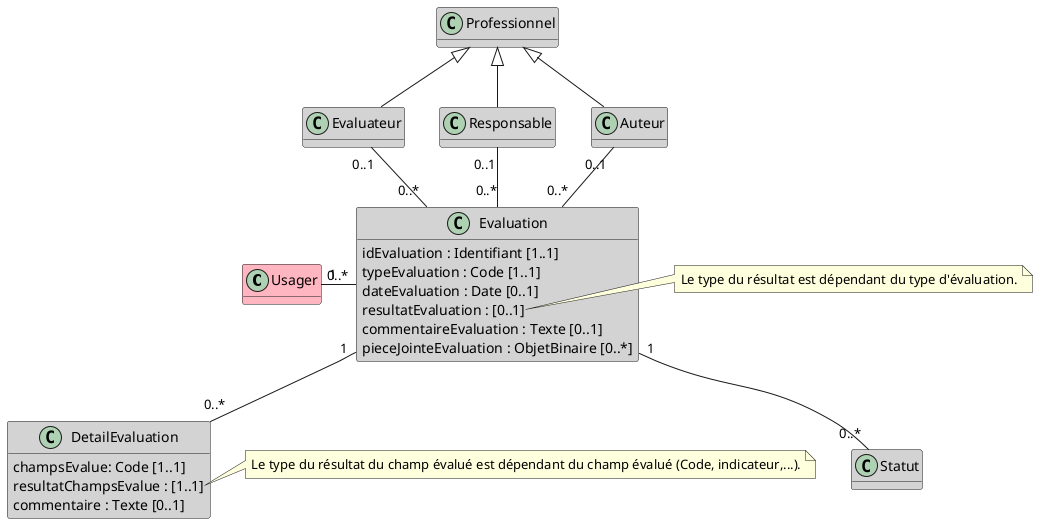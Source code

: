 @startuml

hide empty methods

class Usager #LightPink

class Evaluateur #LightGray

class Responsable #LightGray

class Auteur #LightGray

class Professionnel #LightGray

class Statut #LightGray

class Evaluation #LightGray {
    idEvaluation : Identifiant [1..1]
    typeEvaluation : Code [1..1]
    dateEvaluation : Date [0..1]
    resultatEvaluation : [0..1]
    commentaireEvaluation : Texte [0..1]
    pieceJointeEvaluation : ObjetBinaire [0..*]
}

note right of Evaluation::resultat
  Le type du résultat est dépendant du type d'évaluation.
end note

class DetailEvaluation #LightGray {
    champsEvalue: Code [1..1]
    resultatChampsEvalue : [1..1]
    commentaire : Texte [0..1]
}

note right of DetailEvaluation::resultatChampsEvalue
  Le type du résultat du champ évalué est dépendant du champ évalué (Code, indicateur,...).
end note

Professionnel <|-- Evaluateur
Professionnel <|-- Responsable
Professionnel <|-- Auteur
Evaluateur "0..1" -- "0..*" Evaluation
Responsable "0..1" -- "0..*" Evaluation
Auteur "0..1" -- "0..*" Evaluation
Usager "1" - "0..*" Evaluation
Evaluation "1" -- "0..*" DetailEvaluation
Evaluation "1" -- "0..*" Statut

@enduml